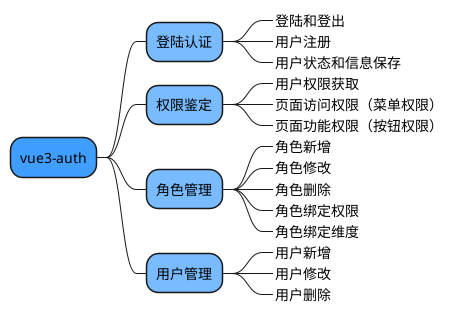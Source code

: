 @startmindmap
*[#409EFF] vue3-auth
    **[#79bbff] 登陆认证
        ***_ 登陆和登出
        ***_ 用户注册
        ***_ 用户状态和信息保存
    **[#79bbff] 权限鉴定
        ***_ 用户权限获取
        ***_ 页面访问权限（菜单权限）
        ***_ 页面功能权限（按钮权限）
    **[#79bbff] 角色管理
        ***_ 角色新增
        ***_ 角色修改
        ***_ 角色删除
        ***_ 角色绑定权限
        ***_ 角色绑定维度
    **[#79bbff] 用户管理
        ***_ 用户新增
        ***_ 用户修改
        ***_ 用户删除
@endmindmap
